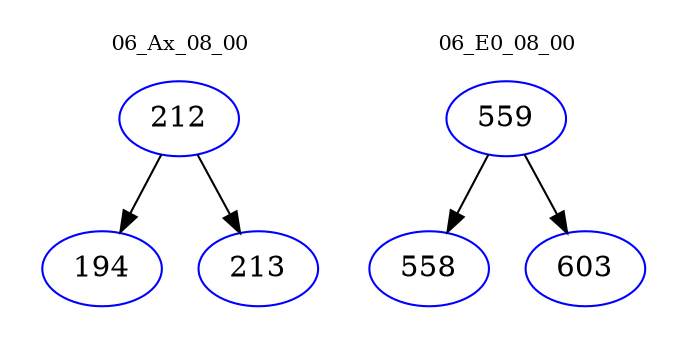 digraph{
subgraph cluster_0 {
color = white
label = "06_Ax_08_00";
fontsize=10;
T0_212 [label="212", color="blue"]
T0_212 -> T0_194 [color="black"]
T0_194 [label="194", color="blue"]
T0_212 -> T0_213 [color="black"]
T0_213 [label="213", color="blue"]
}
subgraph cluster_1 {
color = white
label = "06_E0_08_00";
fontsize=10;
T1_559 [label="559", color="blue"]
T1_559 -> T1_558 [color="black"]
T1_558 [label="558", color="blue"]
T1_559 -> T1_603 [color="black"]
T1_603 [label="603", color="blue"]
}
}
